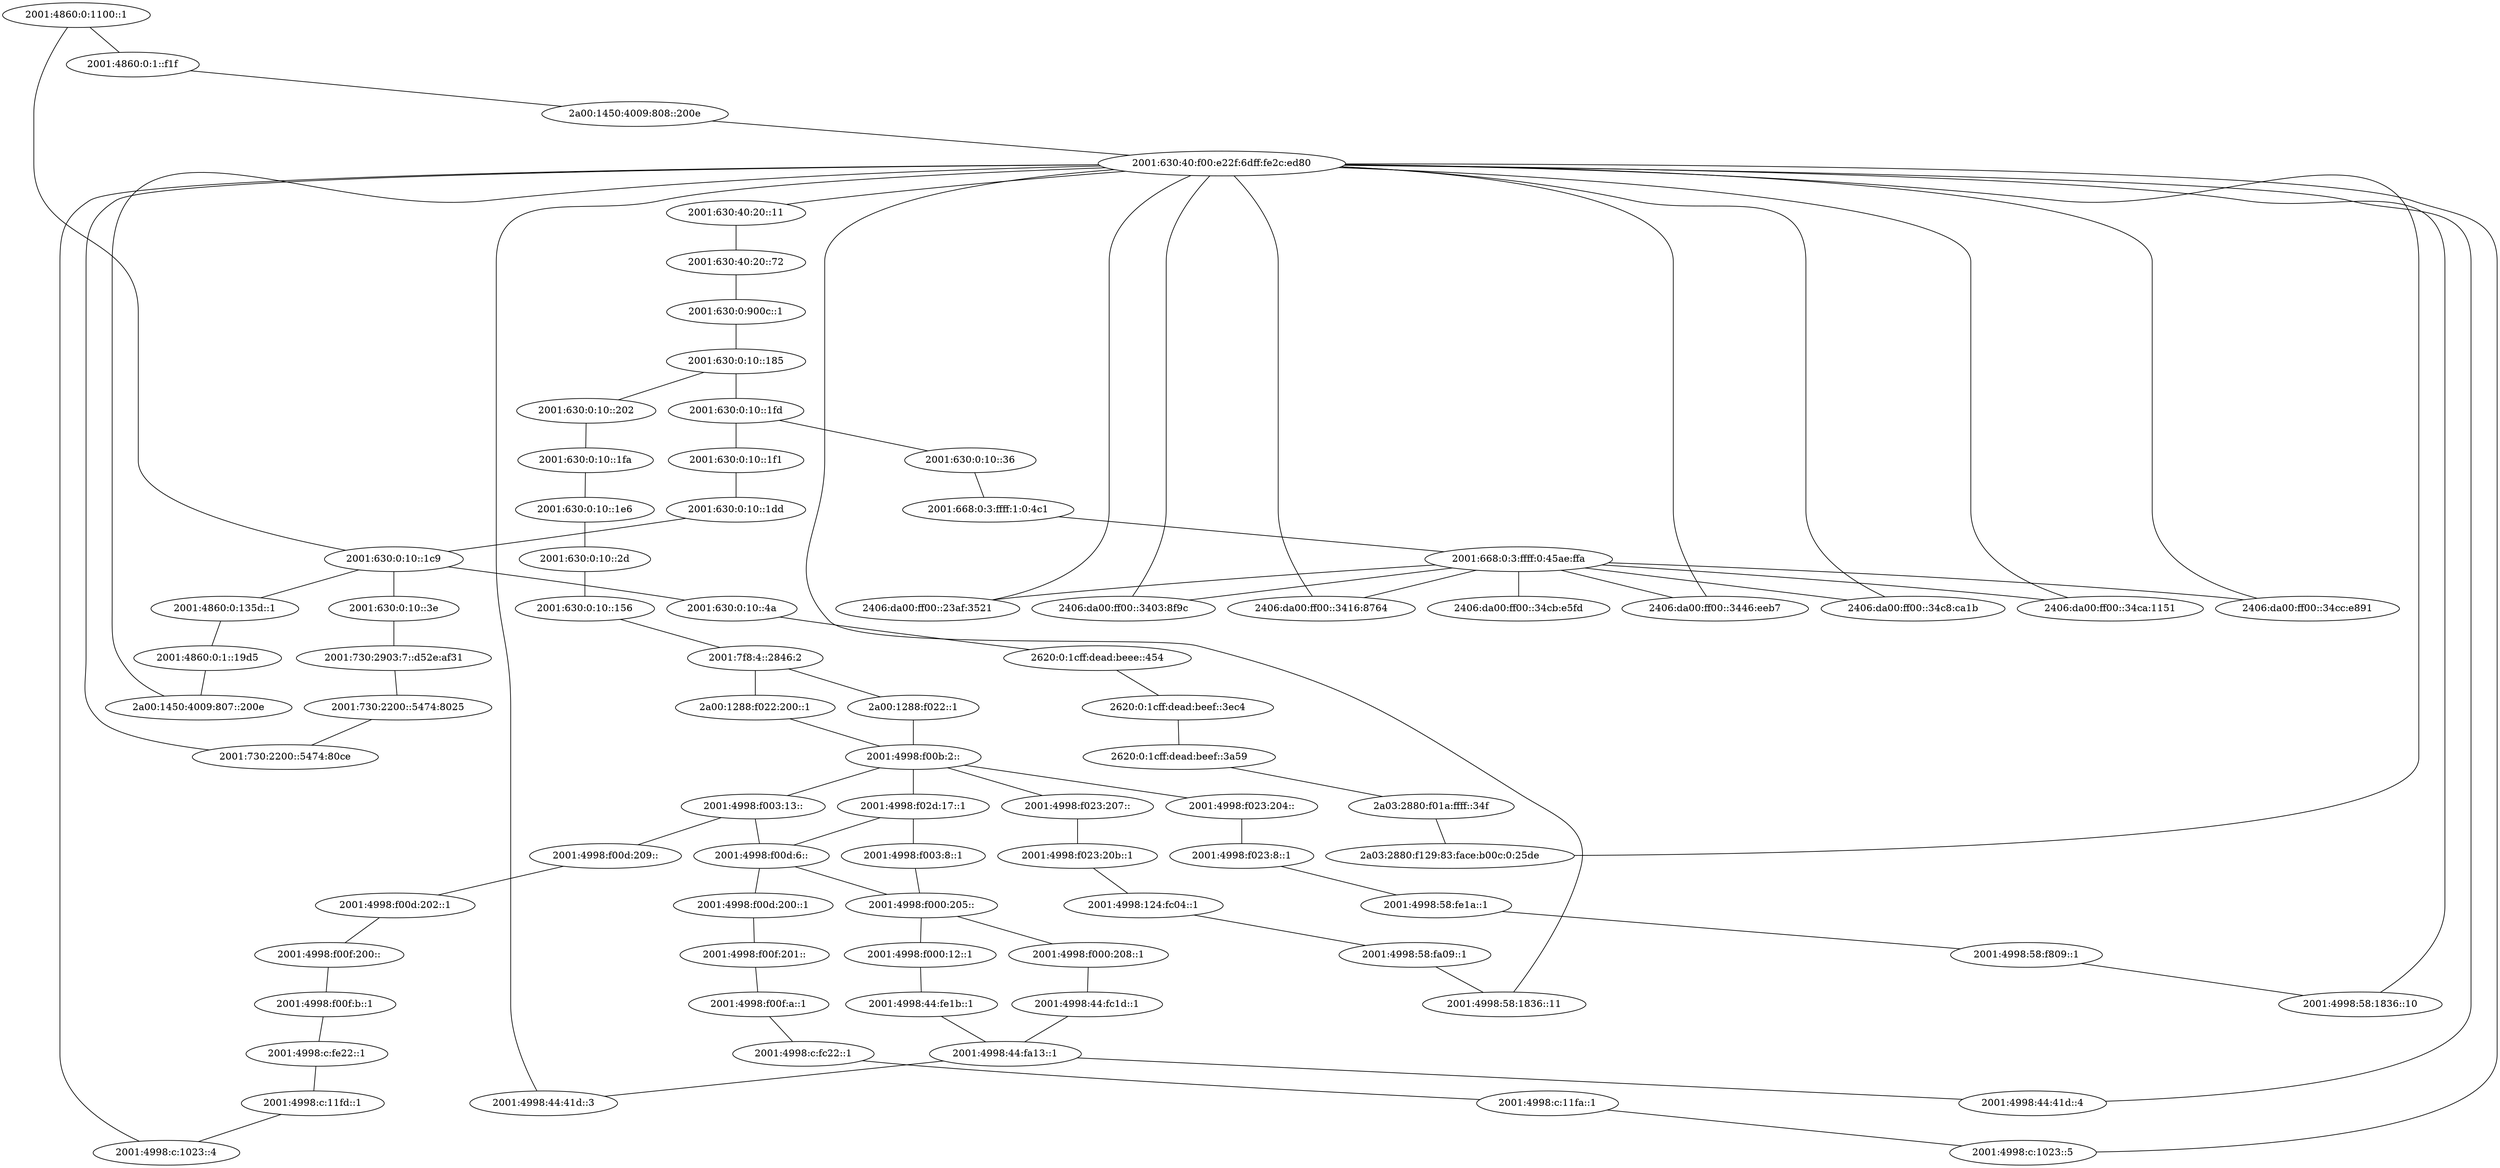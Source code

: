 graph routertopology {
"2001:4860:0:1100::1" -- "2001:4860:0:1::f1f"
"2001:4860:0:1::19d5" -- "2a00:1450:4009:807::200e"
"2001:4860:0:135d::1" -- "2001:4860:0:1::19d5"
"2001:4860:0:1::f1f" -- "2a00:1450:4009:808::200e"
"2001:4998:124:fc04::1" -- "2001:4998:58:fa09::1"
"2001:4998:44:41d::3" -- "2001:630:40:f00:e22f:6dff:fe2c:ed80"
"2001:4998:44:41d::4" -- "2001:630:40:f00:e22f:6dff:fe2c:ed80"
"2001:4998:44:fa13::1" -- "2001:4998:44:41d::3"
"2001:4998:44:fa13::1" -- "2001:4998:44:41d::4"
"2001:4998:44:fc1d::1" -- "2001:4998:44:fa13::1"
"2001:4998:44:fe1b::1" -- "2001:4998:44:fa13::1"
"2001:4998:58:1836::10" -- "2001:630:40:f00:e22f:6dff:fe2c:ed80"
"2001:4998:58:1836::11" -- "2001:630:40:f00:e22f:6dff:fe2c:ed80"
"2001:4998:58:f809::1" -- "2001:4998:58:1836::10"
"2001:4998:58:fa09::1" -- "2001:4998:58:1836::11"
"2001:4998:58:fe1a::1" -- "2001:4998:58:f809::1"
"2001:4998:c:1023::4" -- "2001:630:40:f00:e22f:6dff:fe2c:ed80"
"2001:4998:c:1023::5" -- "2001:630:40:f00:e22f:6dff:fe2c:ed80"
"2001:4998:c:11fa::1" -- "2001:4998:c:1023::5"
"2001:4998:c:11fd::1" -- "2001:4998:c:1023::4"
"2001:4998:c:fc22::1" -- "2001:4998:c:11fa::1"
"2001:4998:c:fe22::1" -- "2001:4998:c:11fd::1"
"2001:4998:f000:12::1" -- "2001:4998:44:fe1b::1"
"2001:4998:f000:205::" -- "2001:4998:f000:12::1"
"2001:4998:f000:205::" -- "2001:4998:f000:208::1"
"2001:4998:f000:208::1" -- "2001:4998:44:fc1d::1"
"2001:4998:f003:13::" -- "2001:4998:f00d:209::"
"2001:4998:f003:13::" -- "2001:4998:f00d:6::"
"2001:4998:f003:8::1" -- "2001:4998:f000:205::"
"2001:4998:f00b:2::" -- "2001:4998:f003:13::"
"2001:4998:f00b:2::" -- "2001:4998:f023:204::"
"2001:4998:f00b:2::" -- "2001:4998:f023:207::"
"2001:4998:f00b:2::" -- "2001:4998:f02d:17::1"
"2001:4998:f00d:200::1" -- "2001:4998:f00f:201::"
"2001:4998:f00d:202::1" -- "2001:4998:f00f:200::"
"2001:4998:f00d:209::" -- "2001:4998:f00d:202::1"
"2001:4998:f00d:6::" -- "2001:4998:f000:205::"
"2001:4998:f00d:6::" -- "2001:4998:f00d:200::1"
"2001:4998:f00f:200::" -- "2001:4998:f00f:b::1"
"2001:4998:f00f:201::" -- "2001:4998:f00f:a::1"
"2001:4998:f00f:a::1" -- "2001:4998:c:fc22::1"
"2001:4998:f00f:b::1" -- "2001:4998:c:fe22::1"
"2001:4998:f023:204::" -- "2001:4998:f023:8::1"
"2001:4998:f023:207::" -- "2001:4998:f023:20b::1"
"2001:4998:f023:20b::1" -- "2001:4998:124:fc04::1"
"2001:4998:f023:8::1" -- "2001:4998:58:fe1a::1"
"2001:4998:f02d:17::1" -- "2001:4998:f003:8::1"
"2001:4998:f02d:17::1" -- "2001:4998:f00d:6::"
"2001:630:0:10::156" -- "2001:7f8:4::2846:2"
"2001:630:0:10::185" -- "2001:630:0:10::1fd"
"2001:630:0:10::185" -- "2001:630:0:10::202"
"2001:630:0:10::1c9" -- "2001:4860:0:1100::1"
"2001:630:0:10::1c9" -- "2001:4860:0:135d::1"
"2001:630:0:10::1c9" -- "2001:630:0:10::3e"
"2001:630:0:10::1c9" -- "2001:630:0:10::4a"
"2001:630:0:10::1dd" -- "2001:630:0:10::1c9"
"2001:630:0:10::1e6" -- "2001:630:0:10::2d"
"2001:630:0:10::1f1" -- "2001:630:0:10::1dd"
"2001:630:0:10::1fa" -- "2001:630:0:10::1e6"
"2001:630:0:10::1fd" -- "2001:630:0:10::1f1"
"2001:630:0:10::1fd" -- "2001:630:0:10::36"
"2001:630:0:10::202" -- "2001:630:0:10::1fa"
"2001:630:0:10::2d" -- "2001:630:0:10::156"
"2001:630:0:10::36" -- "2001:668:0:3:ffff:1:0:4c1"
"2001:630:0:10::3e" -- "2001:730:2903:7::d52e:af31"
"2001:630:0:10::4a" -- "2620:0:1cff:dead:beee::454"
"2001:630:0:900c::1" -- "2001:630:0:10::185"
"2001:630:40:20::11" -- "2001:630:40:20::72"
"2001:630:40:20::72" -- "2001:630:0:900c::1"
"2001:630:40:f00:e22f:6dff:fe2c:ed80" -- "2001:630:40:20::11"
"2001:668:0:3:ffff:0:45ae:ffa" -- "2406:da00:ff00::23af:3521"
"2001:668:0:3:ffff:0:45ae:ffa" -- "2406:da00:ff00::3403:8f9c"
"2001:668:0:3:ffff:0:45ae:ffa" -- "2406:da00:ff00::3416:8764"
"2001:668:0:3:ffff:0:45ae:ffa" -- "2406:da00:ff00::3446:eeb7"
"2001:668:0:3:ffff:0:45ae:ffa" -- "2406:da00:ff00::34c8:ca1b"
"2001:668:0:3:ffff:0:45ae:ffa" -- "2406:da00:ff00::34ca:1151"
"2001:668:0:3:ffff:0:45ae:ffa" -- "2406:da00:ff00::34cb:e5fd"
"2001:668:0:3:ffff:0:45ae:ffa" -- "2406:da00:ff00::34cc:e891"
"2001:668:0:3:ffff:1:0:4c1" -- "2001:668:0:3:ffff:0:45ae:ffa"
"2001:730:2200::5474:8025" -- "2001:730:2200::5474:80ce"
"2001:730:2200::5474:80ce" -- "2001:630:40:f00:e22f:6dff:fe2c:ed80"
"2001:730:2903:7::d52e:af31" -- "2001:730:2200::5474:8025"
"2001:7f8:4::2846:2" -- "2a00:1288:f022::1"
"2001:7f8:4::2846:2" -- "2a00:1288:f022:200::1"
"2406:da00:ff00::23af:3521" -- "2001:630:40:f00:e22f:6dff:fe2c:ed80"
"2406:da00:ff00::3403:8f9c" -- "2001:630:40:f00:e22f:6dff:fe2c:ed80"
"2406:da00:ff00::3416:8764" -- "2001:630:40:f00:e22f:6dff:fe2c:ed80"
"2406:da00:ff00::3446:eeb7" -- "2001:630:40:f00:e22f:6dff:fe2c:ed80"
"2406:da00:ff00::34c8:ca1b" -- "2001:630:40:f00:e22f:6dff:fe2c:ed80"
"2406:da00:ff00::34ca:1151" -- "2001:630:40:f00:e22f:6dff:fe2c:ed80"
"2406:da00:ff00::34cc:e891" -- "2001:630:40:f00:e22f:6dff:fe2c:ed80"
"2620:0:1cff:dead:beee::454" -- "2620:0:1cff:dead:beef::3ec4"
"2620:0:1cff:dead:beef::3a59" -- "2a03:2880:f01a:ffff::34f"
"2620:0:1cff:dead:beef::3ec4" -- "2620:0:1cff:dead:beef::3a59"
"2a00:1288:f022::1" -- "2001:4998:f00b:2::"
"2a00:1288:f022:200::1" -- "2001:4998:f00b:2::"
"2a00:1450:4009:807::200e" -- "2001:630:40:f00:e22f:6dff:fe2c:ed80"
"2a00:1450:4009:808::200e" -- "2001:630:40:f00:e22f:6dff:fe2c:ed80"
"2a03:2880:f01a:ffff::34f" -- "2a03:2880:f129:83:face:b00c:0:25de"
"2a03:2880:f129:83:face:b00c:0:25de" -- "2001:630:40:f00:e22f:6dff:fe2c:ed80"
}
